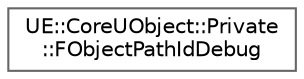 digraph "Graphical Class Hierarchy"
{
 // INTERACTIVE_SVG=YES
 // LATEX_PDF_SIZE
  bgcolor="transparent";
  edge [fontname=Helvetica,fontsize=10,labelfontname=Helvetica,labelfontsize=10];
  node [fontname=Helvetica,fontsize=10,shape=box,height=0.2,width=0.4];
  rankdir="LR";
  Node0 [id="Node000000",label="UE::CoreUObject::Private\l::FObjectPathIdDebug",height=0.2,width=0.4,color="grey40", fillcolor="white", style="filled",URL="$d5/dbd/structUE_1_1CoreUObject_1_1Private_1_1FObjectPathIdDebug.html",tooltip=" "];
}
